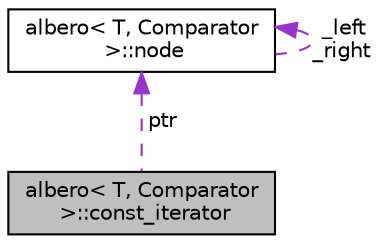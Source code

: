 digraph "albero&lt; T, Comparator &gt;::const_iterator"
{
 // LATEX_PDF_SIZE
  edge [fontname="Helvetica",fontsize="10",labelfontname="Helvetica",labelfontsize="10"];
  node [fontname="Helvetica",fontsize="10",shape=record];
  Node1 [label="albero\< T, Comparator\l \>::const_iterator",height=0.2,width=0.4,color="black", fillcolor="grey75", style="filled", fontcolor="black",tooltip="Read only iterator for the albero object."];
  Node2 -> Node1 [dir="back",color="darkorchid3",fontsize="10",style="dashed",label=" ptr" ,fontname="Helvetica"];
  Node2 [label="albero\< T, Comparator\l \>::node",height=0.2,width=0.4,color="black", fillcolor="white", style="filled",URL="$structalbero_1_1node.html",tooltip="struct for single node in the three"];
  Node2 -> Node2 [dir="back",color="darkorchid3",fontsize="10",style="dashed",label=" _left\n_right" ,fontname="Helvetica"];
}
